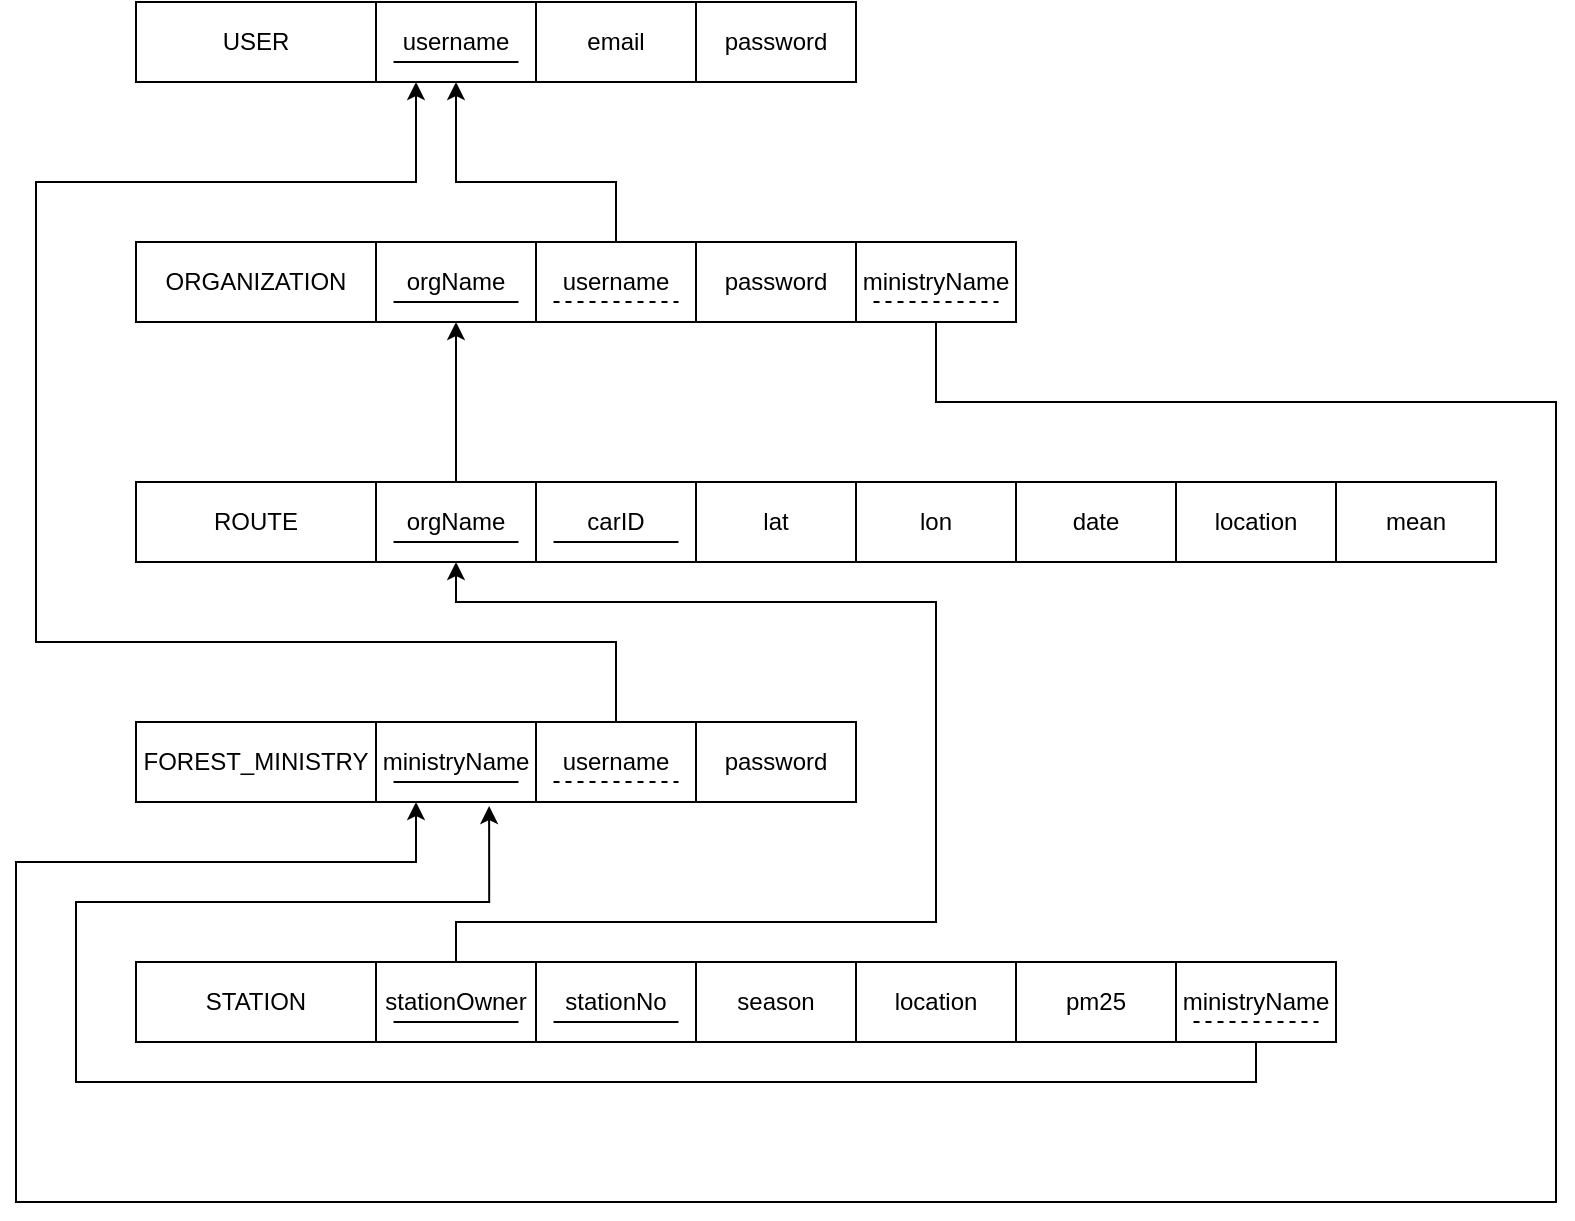 <mxfile version="20.2.3" type="github">
  <diagram id="OU-aZMMqyZK8E2Q_70T6" name="Page-1">
    <mxGraphModel dx="962" dy="517" grid="1" gridSize="10" guides="1" tooltips="1" connect="1" arrows="1" fold="1" page="1" pageScale="1" pageWidth="850" pageHeight="1100" math="0" shadow="0">
      <root>
        <mxCell id="0" />
        <mxCell id="1" parent="0" />
        <mxCell id="4kpTrjFL7K2pbga_n4tD-17" value="" style="rounded=0;whiteSpace=wrap;html=1;" parent="1" vertex="1">
          <mxGeometry x="120" y="80" width="360" height="40" as="geometry" />
        </mxCell>
        <mxCell id="4kpTrjFL7K2pbga_n4tD-18" value="USER" style="rounded=0;whiteSpace=wrap;html=1;" parent="1" vertex="1">
          <mxGeometry x="120" y="80" width="120" height="40" as="geometry" />
        </mxCell>
        <mxCell id="4kpTrjFL7K2pbga_n4tD-19" value="username" style="rounded=0;whiteSpace=wrap;html=1;" parent="1" vertex="1">
          <mxGeometry x="240" y="80" width="80" height="40" as="geometry" />
        </mxCell>
        <mxCell id="4kpTrjFL7K2pbga_n4tD-20" value="email" style="rounded=0;whiteSpace=wrap;html=1;" parent="1" vertex="1">
          <mxGeometry x="320" y="80" width="80" height="40" as="geometry" />
        </mxCell>
        <mxCell id="4kpTrjFL7K2pbga_n4tD-21" value="password" style="rounded=0;whiteSpace=wrap;html=1;" parent="1" vertex="1">
          <mxGeometry x="400" y="80" width="80" height="40" as="geometry" />
        </mxCell>
        <mxCell id="4kpTrjFL7K2pbga_n4tD-22" value="" style="rounded=0;whiteSpace=wrap;html=1;" parent="1" vertex="1">
          <mxGeometry x="120" y="200" width="440" height="40" as="geometry" />
        </mxCell>
        <mxCell id="4kpTrjFL7K2pbga_n4tD-23" value="ORGANIZATION" style="rounded=0;whiteSpace=wrap;html=1;" parent="1" vertex="1">
          <mxGeometry x="120" y="200" width="120" height="40" as="geometry" />
        </mxCell>
        <mxCell id="4kpTrjFL7K2pbga_n4tD-24" value="orgName" style="rounded=0;whiteSpace=wrap;html=1;" parent="1" vertex="1">
          <mxGeometry x="240" y="200" width="80" height="40" as="geometry" />
        </mxCell>
        <mxCell id="4kpTrjFL7K2pbga_n4tD-60" style="edgeStyle=orthogonalEdgeStyle;rounded=0;orthogonalLoop=1;jettySize=auto;html=1;exitX=0.5;exitY=0;exitDx=0;exitDy=0;entryX=0.5;entryY=1;entryDx=0;entryDy=0;" parent="1" source="4kpTrjFL7K2pbga_n4tD-25" target="4kpTrjFL7K2pbga_n4tD-19" edge="1">
          <mxGeometry relative="1" as="geometry">
            <Array as="points">
              <mxPoint x="360" y="170" />
              <mxPoint x="280" y="170" />
            </Array>
          </mxGeometry>
        </mxCell>
        <mxCell id="4kpTrjFL7K2pbga_n4tD-25" value="username" style="rounded=0;whiteSpace=wrap;html=1;" parent="1" vertex="1">
          <mxGeometry x="320" y="200" width="80" height="40" as="geometry" />
        </mxCell>
        <mxCell id="4kpTrjFL7K2pbga_n4tD-26" value="password" style="rounded=0;whiteSpace=wrap;html=1;" parent="1" vertex="1">
          <mxGeometry x="400" y="200" width="80" height="40" as="geometry" />
        </mxCell>
        <mxCell id="4kpTrjFL7K2pbga_n4tD-27" value="" style="rounded=0;whiteSpace=wrap;html=1;" parent="1" vertex="1">
          <mxGeometry x="120" y="320" width="680" height="40" as="geometry" />
        </mxCell>
        <mxCell id="4kpTrjFL7K2pbga_n4tD-28" value="ROUTE" style="rounded=0;whiteSpace=wrap;html=1;" parent="1" vertex="1">
          <mxGeometry x="120" y="320" width="120" height="40" as="geometry" />
        </mxCell>
        <mxCell id="4kpTrjFL7K2pbga_n4tD-62" style="edgeStyle=orthogonalEdgeStyle;rounded=0;orthogonalLoop=1;jettySize=auto;html=1;exitX=0.5;exitY=0;exitDx=0;exitDy=0;entryX=0.5;entryY=1;entryDx=0;entryDy=0;" parent="1" source="4kpTrjFL7K2pbga_n4tD-29" target="4kpTrjFL7K2pbga_n4tD-24" edge="1">
          <mxGeometry relative="1" as="geometry" />
        </mxCell>
        <mxCell id="4kpTrjFL7K2pbga_n4tD-29" value="orgName" style="rounded=0;whiteSpace=wrap;html=1;" parent="1" vertex="1">
          <mxGeometry x="240" y="320" width="80" height="40" as="geometry" />
        </mxCell>
        <mxCell id="4kpTrjFL7K2pbga_n4tD-30" value="carID" style="rounded=0;whiteSpace=wrap;html=1;" parent="1" vertex="1">
          <mxGeometry x="320" y="320" width="80" height="40" as="geometry" />
        </mxCell>
        <mxCell id="4kpTrjFL7K2pbga_n4tD-31" value="lat" style="rounded=0;whiteSpace=wrap;html=1;" parent="1" vertex="1">
          <mxGeometry x="400" y="320" width="80" height="40" as="geometry" />
        </mxCell>
        <mxCell id="4kpTrjFL7K2pbga_n4tD-32" value="lon" style="rounded=0;whiteSpace=wrap;html=1;" parent="1" vertex="1">
          <mxGeometry x="480" y="320" width="80" height="40" as="geometry" />
        </mxCell>
        <mxCell id="4kpTrjFL7K2pbga_n4tD-33" value="date" style="rounded=0;whiteSpace=wrap;html=1;" parent="1" vertex="1">
          <mxGeometry x="560" y="320" width="80" height="40" as="geometry" />
        </mxCell>
        <mxCell id="4kpTrjFL7K2pbga_n4tD-34" value="location" style="rounded=0;whiteSpace=wrap;html=1;" parent="1" vertex="1">
          <mxGeometry x="640" y="320" width="80" height="40" as="geometry" />
        </mxCell>
        <mxCell id="4kpTrjFL7K2pbga_n4tD-35" value="mean" style="rounded=0;whiteSpace=wrap;html=1;" parent="1" vertex="1">
          <mxGeometry x="720" y="320" width="80" height="40" as="geometry" />
        </mxCell>
        <mxCell id="4kpTrjFL7K2pbga_n4tD-36" value="" style="rounded=0;whiteSpace=wrap;html=1;" parent="1" vertex="1">
          <mxGeometry x="120" y="440" width="360" height="40" as="geometry" />
        </mxCell>
        <mxCell id="4kpTrjFL7K2pbga_n4tD-37" value="FOREST_MINISTRY" style="rounded=0;whiteSpace=wrap;html=1;" parent="1" vertex="1">
          <mxGeometry x="120" y="440" width="120" height="40" as="geometry" />
        </mxCell>
        <mxCell id="4kpTrjFL7K2pbga_n4tD-38" value="ministryName" style="rounded=0;whiteSpace=wrap;html=1;" parent="1" vertex="1">
          <mxGeometry x="240" y="440" width="80" height="40" as="geometry" />
        </mxCell>
        <mxCell id="4kpTrjFL7K2pbga_n4tD-61" style="edgeStyle=orthogonalEdgeStyle;rounded=0;orthogonalLoop=1;jettySize=auto;html=1;exitX=0.5;exitY=0;exitDx=0;exitDy=0;entryX=0.25;entryY=1;entryDx=0;entryDy=0;" parent="1" source="4kpTrjFL7K2pbga_n4tD-39" target="4kpTrjFL7K2pbga_n4tD-19" edge="1">
          <mxGeometry relative="1" as="geometry">
            <Array as="points">
              <mxPoint x="360" y="400" />
              <mxPoint x="70" y="400" />
              <mxPoint x="70" y="170" />
              <mxPoint x="260" y="170" />
            </Array>
          </mxGeometry>
        </mxCell>
        <mxCell id="4kpTrjFL7K2pbga_n4tD-39" value="username" style="rounded=0;whiteSpace=wrap;html=1;" parent="1" vertex="1">
          <mxGeometry x="320" y="440" width="80" height="40" as="geometry" />
        </mxCell>
        <mxCell id="4kpTrjFL7K2pbga_n4tD-40" value="password" style="rounded=0;whiteSpace=wrap;html=1;" parent="1" vertex="1">
          <mxGeometry x="400" y="440" width="80" height="40" as="geometry" />
        </mxCell>
        <mxCell id="4kpTrjFL7K2pbga_n4tD-41" value="" style="rounded=0;whiteSpace=wrap;html=1;" parent="1" vertex="1">
          <mxGeometry x="120" y="560" width="600" height="40" as="geometry" />
        </mxCell>
        <mxCell id="4kpTrjFL7K2pbga_n4tD-42" value="STATION" style="rounded=0;whiteSpace=wrap;html=1;" parent="1" vertex="1">
          <mxGeometry x="120" y="560" width="120" height="40" as="geometry" />
        </mxCell>
        <mxCell id="4kpTrjFL7K2pbga_n4tD-63" style="edgeStyle=orthogonalEdgeStyle;rounded=0;orthogonalLoop=1;jettySize=auto;html=1;exitX=0.5;exitY=0;exitDx=0;exitDy=0;entryX=0.5;entryY=1;entryDx=0;entryDy=0;" parent="1" source="4kpTrjFL7K2pbga_n4tD-43" target="4kpTrjFL7K2pbga_n4tD-29" edge="1">
          <mxGeometry relative="1" as="geometry">
            <Array as="points">
              <mxPoint x="280" y="540" />
              <mxPoint x="520" y="540" />
              <mxPoint x="520" y="380" />
              <mxPoint x="280" y="380" />
            </Array>
          </mxGeometry>
        </mxCell>
        <mxCell id="4kpTrjFL7K2pbga_n4tD-43" value="stationOwner" style="rounded=0;whiteSpace=wrap;html=1;" parent="1" vertex="1">
          <mxGeometry x="240" y="560" width="80" height="40" as="geometry" />
        </mxCell>
        <mxCell id="4kpTrjFL7K2pbga_n4tD-44" value="stationNo" style="rounded=0;whiteSpace=wrap;html=1;" parent="1" vertex="1">
          <mxGeometry x="320" y="560" width="80" height="40" as="geometry" />
        </mxCell>
        <mxCell id="4kpTrjFL7K2pbga_n4tD-45" value="season" style="rounded=0;whiteSpace=wrap;html=1;" parent="1" vertex="1">
          <mxGeometry x="400" y="560" width="80" height="40" as="geometry" />
        </mxCell>
        <mxCell id="4kpTrjFL7K2pbga_n4tD-46" value="location" style="rounded=0;whiteSpace=wrap;html=1;" parent="1" vertex="1">
          <mxGeometry x="480" y="560" width="80" height="40" as="geometry" />
        </mxCell>
        <mxCell id="4kpTrjFL7K2pbga_n4tD-47" value="pm25" style="rounded=0;whiteSpace=wrap;html=1;" parent="1" vertex="1">
          <mxGeometry x="560" y="560" width="80" height="40" as="geometry" />
        </mxCell>
        <mxCell id="4kpTrjFL7K2pbga_n4tD-49" value="" style="endArrow=none;html=1;rounded=0;" parent="1" edge="1">
          <mxGeometry width="50" height="50" relative="1" as="geometry">
            <mxPoint x="248.75" y="110" as="sourcePoint" />
            <mxPoint x="311.25" y="110" as="targetPoint" />
          </mxGeometry>
        </mxCell>
        <mxCell id="4kpTrjFL7K2pbga_n4tD-50" value="" style="endArrow=none;html=1;rounded=0;" parent="1" edge="1">
          <mxGeometry width="50" height="50" relative="1" as="geometry">
            <mxPoint x="248.75" y="230" as="sourcePoint" />
            <mxPoint x="311.25" y="230" as="targetPoint" />
          </mxGeometry>
        </mxCell>
        <mxCell id="4kpTrjFL7K2pbga_n4tD-51" value="" style="endArrow=none;html=1;rounded=0;" parent="1" edge="1">
          <mxGeometry width="50" height="50" relative="1" as="geometry">
            <mxPoint x="248.75" y="350" as="sourcePoint" />
            <mxPoint x="311.25" y="350" as="targetPoint" />
          </mxGeometry>
        </mxCell>
        <mxCell id="4kpTrjFL7K2pbga_n4tD-52" value="" style="endArrow=none;html=1;rounded=0;" parent="1" edge="1">
          <mxGeometry width="50" height="50" relative="1" as="geometry">
            <mxPoint x="328.75" y="350" as="sourcePoint" />
            <mxPoint x="391.25" y="350" as="targetPoint" />
          </mxGeometry>
        </mxCell>
        <mxCell id="4kpTrjFL7K2pbga_n4tD-53" value="" style="endArrow=none;html=1;rounded=0;" parent="1" edge="1">
          <mxGeometry width="50" height="50" relative="1" as="geometry">
            <mxPoint x="248.75" y="470" as="sourcePoint" />
            <mxPoint x="311.25" y="470" as="targetPoint" />
          </mxGeometry>
        </mxCell>
        <mxCell id="4kpTrjFL7K2pbga_n4tD-54" value="" style="endArrow=none;html=1;rounded=0;" parent="1" edge="1">
          <mxGeometry width="50" height="50" relative="1" as="geometry">
            <mxPoint x="248.75" y="590" as="sourcePoint" />
            <mxPoint x="311.25" y="590" as="targetPoint" />
          </mxGeometry>
        </mxCell>
        <mxCell id="4kpTrjFL7K2pbga_n4tD-55" value="" style="endArrow=none;html=1;rounded=0;" parent="1" edge="1">
          <mxGeometry width="50" height="50" relative="1" as="geometry">
            <mxPoint x="328.75" y="590" as="sourcePoint" />
            <mxPoint x="391.25" y="590" as="targetPoint" />
          </mxGeometry>
        </mxCell>
        <mxCell id="4kpTrjFL7K2pbga_n4tD-56" value="" style="endArrow=none;html=1;rounded=0;dashed=1;" parent="1" edge="1">
          <mxGeometry width="50" height="50" relative="1" as="geometry">
            <mxPoint x="328.75" y="230" as="sourcePoint" />
            <mxPoint x="391.25" y="230" as="targetPoint" />
          </mxGeometry>
        </mxCell>
        <mxCell id="4kpTrjFL7K2pbga_n4tD-58" value="" style="endArrow=none;html=1;rounded=0;dashed=1;" parent="1" edge="1">
          <mxGeometry width="50" height="50" relative="1" as="geometry">
            <mxPoint x="328.75" y="470" as="sourcePoint" />
            <mxPoint x="391.25" y="470" as="targetPoint" />
          </mxGeometry>
        </mxCell>
        <mxCell id="XAyySVj-0V9a2V9ARLvr-3" style="edgeStyle=orthogonalEdgeStyle;rounded=0;orthogonalLoop=1;jettySize=auto;html=1;exitX=0.5;exitY=1;exitDx=0;exitDy=0;entryX=0.25;entryY=1;entryDx=0;entryDy=0;" edge="1" parent="1" source="XAyySVj-0V9a2V9ARLvr-1" target="4kpTrjFL7K2pbga_n4tD-38">
          <mxGeometry relative="1" as="geometry">
            <mxPoint x="260" y="500" as="targetPoint" />
            <Array as="points">
              <mxPoint x="520" y="280" />
              <mxPoint x="830" y="280" />
              <mxPoint x="830" y="680" />
              <mxPoint x="60" y="680" />
              <mxPoint x="60" y="510" />
              <mxPoint x="260" y="510" />
            </Array>
          </mxGeometry>
        </mxCell>
        <mxCell id="XAyySVj-0V9a2V9ARLvr-1" value="ministryName" style="rounded=0;whiteSpace=wrap;html=1;" vertex="1" parent="1">
          <mxGeometry x="480" y="200" width="80" height="40" as="geometry" />
        </mxCell>
        <mxCell id="XAyySVj-0V9a2V9ARLvr-5" value="" style="endArrow=none;html=1;rounded=0;dashed=1;" edge="1" parent="1">
          <mxGeometry width="50" height="50" relative="1" as="geometry">
            <mxPoint x="488.75" y="230" as="sourcePoint" />
            <mxPoint x="551.25" y="230" as="targetPoint" />
          </mxGeometry>
        </mxCell>
        <mxCell id="XAyySVj-0V9a2V9ARLvr-10" style="edgeStyle=orthogonalEdgeStyle;rounded=0;orthogonalLoop=1;jettySize=auto;html=1;exitX=0.5;exitY=1;exitDx=0;exitDy=0;entryX=0.707;entryY=1.051;entryDx=0;entryDy=0;entryPerimeter=0;" edge="1" parent="1" source="XAyySVj-0V9a2V9ARLvr-7" target="4kpTrjFL7K2pbga_n4tD-38">
          <mxGeometry relative="1" as="geometry">
            <Array as="points">
              <mxPoint x="680" y="620" />
              <mxPoint x="90" y="620" />
              <mxPoint x="90" y="530" />
              <mxPoint x="297" y="530" />
            </Array>
          </mxGeometry>
        </mxCell>
        <mxCell id="XAyySVj-0V9a2V9ARLvr-7" value="ministryName" style="rounded=0;whiteSpace=wrap;html=1;" vertex="1" parent="1">
          <mxGeometry x="640" y="560" width="80" height="40" as="geometry" />
        </mxCell>
        <mxCell id="XAyySVj-0V9a2V9ARLvr-9" value="" style="endArrow=none;html=1;rounded=0;dashed=1;" edge="1" parent="1">
          <mxGeometry width="50" height="50" relative="1" as="geometry">
            <mxPoint x="648.75" y="590.0" as="sourcePoint" />
            <mxPoint x="711.25" y="590.0" as="targetPoint" />
          </mxGeometry>
        </mxCell>
      </root>
    </mxGraphModel>
  </diagram>
</mxfile>
